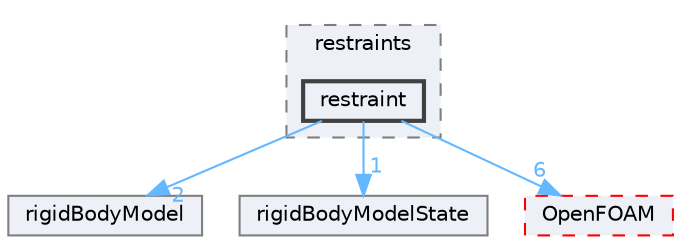digraph "src/rigidBodyDynamics/restraints/restraint"
{
 // LATEX_PDF_SIZE
  bgcolor="transparent";
  edge [fontname=Helvetica,fontsize=10,labelfontname=Helvetica,labelfontsize=10];
  node [fontname=Helvetica,fontsize=10,shape=box,height=0.2,width=0.4];
  compound=true
  subgraph clusterdir_5934478bd312d980c3411c3627b10c8a {
    graph [ bgcolor="#edf0f7", pencolor="grey50", label="restraints", fontname=Helvetica,fontsize=10 style="filled,dashed", URL="dir_5934478bd312d980c3411c3627b10c8a.html",tooltip=""]
  dir_af944db0c164b1c029d2b46f26f41dd1 [label="restraint", fillcolor="#edf0f7", color="grey25", style="filled,bold", URL="dir_af944db0c164b1c029d2b46f26f41dd1.html",tooltip=""];
  }
  dir_01d230fdb888802d871acc5f0e1690e2 [label="rigidBodyModel", fillcolor="#edf0f7", color="grey50", style="filled", URL="dir_01d230fdb888802d871acc5f0e1690e2.html",tooltip=""];
  dir_d31d6402043559e877bddd205385bdaf [label="rigidBodyModelState", fillcolor="#edf0f7", color="grey50", style="filled", URL="dir_d31d6402043559e877bddd205385bdaf.html",tooltip=""];
  dir_c5473ff19b20e6ec4dfe5c310b3778a8 [label="OpenFOAM", fillcolor="#edf0f7", color="red", style="filled,dashed", URL="dir_c5473ff19b20e6ec4dfe5c310b3778a8.html",tooltip=""];
  dir_af944db0c164b1c029d2b46f26f41dd1->dir_01d230fdb888802d871acc5f0e1690e2 [headlabel="2", labeldistance=1.5 headhref="dir_003330_003354.html" href="dir_003330_003354.html" color="steelblue1" fontcolor="steelblue1"];
  dir_af944db0c164b1c029d2b46f26f41dd1->dir_c5473ff19b20e6ec4dfe5c310b3778a8 [headlabel="6", labeldistance=1.5 headhref="dir_003330_002695.html" href="dir_003330_002695.html" color="steelblue1" fontcolor="steelblue1"];
  dir_af944db0c164b1c029d2b46f26f41dd1->dir_d31d6402043559e877bddd205385bdaf [headlabel="1", labeldistance=1.5 headhref="dir_003330_003355.html" href="dir_003330_003355.html" color="steelblue1" fontcolor="steelblue1"];
}

